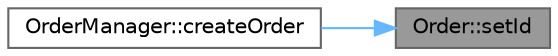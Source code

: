 digraph "Order::setId"
{
 // LATEX_PDF_SIZE
  bgcolor="transparent";
  edge [fontname=Helvetica,fontsize=10,labelfontname=Helvetica,labelfontsize=10];
  node [fontname=Helvetica,fontsize=10,shape=box,height=0.2,width=0.4];
  rankdir="RL";
  Node1 [id="Node000001",label="Order::setId",height=0.2,width=0.4,color="gray40", fillcolor="grey60", style="filled", fontcolor="black",tooltip="Cập nhật mã đơn hàng."];
  Node1 -> Node2 [id="edge1_Node000001_Node000002",dir="back",color="steelblue1",style="solid",tooltip=" "];
  Node2 [id="Node000002",label="OrderManager::createOrder",height=0.2,width=0.4,color="grey40", fillcolor="white", style="filled",URL="$class_order_manager.html#a3e74082eadd7110ac6d0fa1340543b61",tooltip="Tạo một đơn hàng mới và lưu vào cơ sở dữ liệu."];
}
